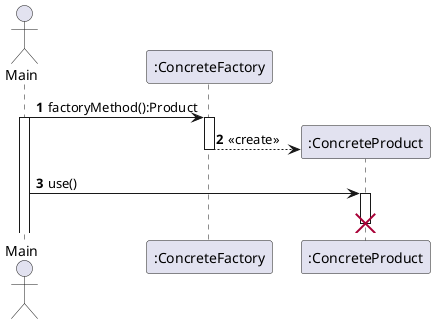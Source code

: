@startuml factory method
autonumber

actor Main
participant ":ConcreteFactory" as factory
participant ":ConcreteProduct" as product

Main -> factory : factoryMethod():Product
activate Main
activate factory
factory --> product ** : <<create>>
deactivate factory
Main -> product : use()
activate product
destroy product
@enduml
